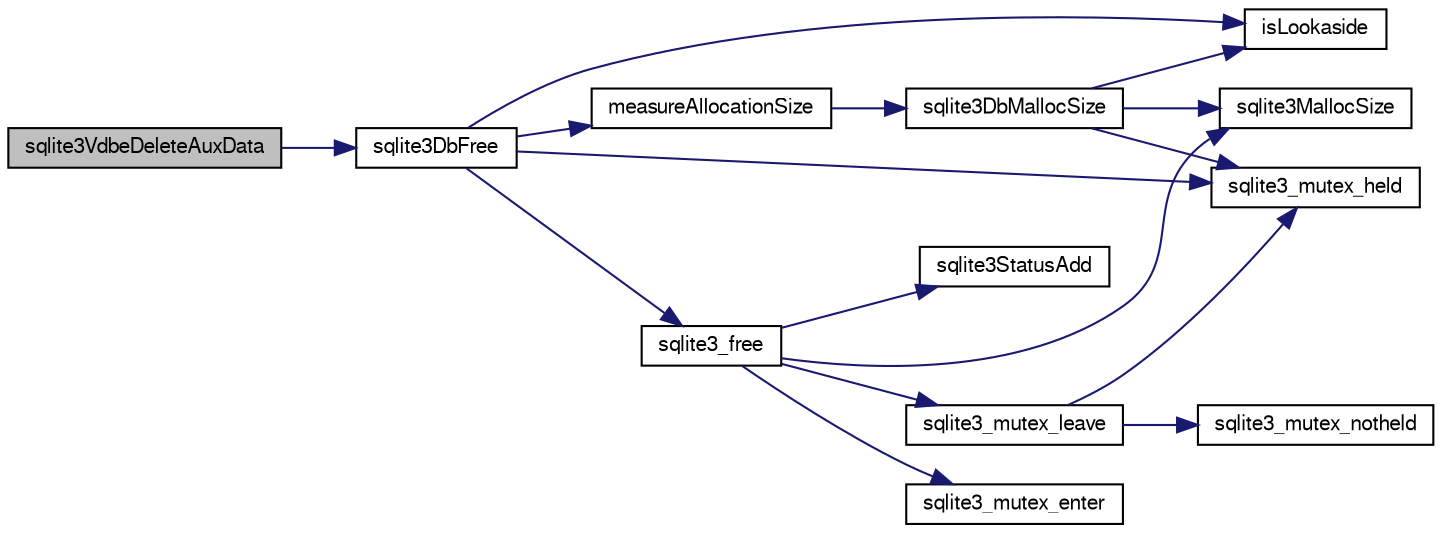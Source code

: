 digraph "sqlite3VdbeDeleteAuxData"
{
  edge [fontname="FreeSans",fontsize="10",labelfontname="FreeSans",labelfontsize="10"];
  node [fontname="FreeSans",fontsize="10",shape=record];
  rankdir="LR";
  Node749584 [label="sqlite3VdbeDeleteAuxData",height=0.2,width=0.4,color="black", fillcolor="grey75", style="filled", fontcolor="black"];
  Node749584 -> Node749585 [color="midnightblue",fontsize="10",style="solid",fontname="FreeSans"];
  Node749585 [label="sqlite3DbFree",height=0.2,width=0.4,color="black", fillcolor="white", style="filled",URL="$sqlite3_8c.html#ac70ab821a6607b4a1b909582dc37a069"];
  Node749585 -> Node749586 [color="midnightblue",fontsize="10",style="solid",fontname="FreeSans"];
  Node749586 [label="sqlite3_mutex_held",height=0.2,width=0.4,color="black", fillcolor="white", style="filled",URL="$sqlite3_8c.html#acf77da68932b6bc163c5e68547ecc3e7"];
  Node749585 -> Node749587 [color="midnightblue",fontsize="10",style="solid",fontname="FreeSans"];
  Node749587 [label="measureAllocationSize",height=0.2,width=0.4,color="black", fillcolor="white", style="filled",URL="$sqlite3_8c.html#a45731e644a22fdb756e2b6337224217a"];
  Node749587 -> Node749588 [color="midnightblue",fontsize="10",style="solid",fontname="FreeSans"];
  Node749588 [label="sqlite3DbMallocSize",height=0.2,width=0.4,color="black", fillcolor="white", style="filled",URL="$sqlite3_8c.html#aa397e5a8a03495203a0767abf0a71f86"];
  Node749588 -> Node749589 [color="midnightblue",fontsize="10",style="solid",fontname="FreeSans"];
  Node749589 [label="sqlite3MallocSize",height=0.2,width=0.4,color="black", fillcolor="white", style="filled",URL="$sqlite3_8c.html#acf5d2a5f35270bafb050bd2def576955"];
  Node749588 -> Node749586 [color="midnightblue",fontsize="10",style="solid",fontname="FreeSans"];
  Node749588 -> Node749590 [color="midnightblue",fontsize="10",style="solid",fontname="FreeSans"];
  Node749590 [label="isLookaside",height=0.2,width=0.4,color="black", fillcolor="white", style="filled",URL="$sqlite3_8c.html#a770fa05ff9717b75e16f4d968a77b897"];
  Node749585 -> Node749590 [color="midnightblue",fontsize="10",style="solid",fontname="FreeSans"];
  Node749585 -> Node749591 [color="midnightblue",fontsize="10",style="solid",fontname="FreeSans"];
  Node749591 [label="sqlite3_free",height=0.2,width=0.4,color="black", fillcolor="white", style="filled",URL="$sqlite3_8c.html#a6552349e36a8a691af5487999ab09519"];
  Node749591 -> Node749592 [color="midnightblue",fontsize="10",style="solid",fontname="FreeSans"];
  Node749592 [label="sqlite3_mutex_enter",height=0.2,width=0.4,color="black", fillcolor="white", style="filled",URL="$sqlite3_8c.html#a1c12cde690bd89f104de5cbad12a6bf5"];
  Node749591 -> Node749593 [color="midnightblue",fontsize="10",style="solid",fontname="FreeSans"];
  Node749593 [label="sqlite3StatusAdd",height=0.2,width=0.4,color="black", fillcolor="white", style="filled",URL="$sqlite3_8c.html#afa029f93586aeab4cc85360905dae9cd"];
  Node749591 -> Node749589 [color="midnightblue",fontsize="10",style="solid",fontname="FreeSans"];
  Node749591 -> Node749594 [color="midnightblue",fontsize="10",style="solid",fontname="FreeSans"];
  Node749594 [label="sqlite3_mutex_leave",height=0.2,width=0.4,color="black", fillcolor="white", style="filled",URL="$sqlite3_8c.html#a5838d235601dbd3c1fa993555c6bcc93"];
  Node749594 -> Node749586 [color="midnightblue",fontsize="10",style="solid",fontname="FreeSans"];
  Node749594 -> Node749595 [color="midnightblue",fontsize="10",style="solid",fontname="FreeSans"];
  Node749595 [label="sqlite3_mutex_notheld",height=0.2,width=0.4,color="black", fillcolor="white", style="filled",URL="$sqlite3_8c.html#a83967c837c1c000d3b5adcfaa688f5dc"];
}
